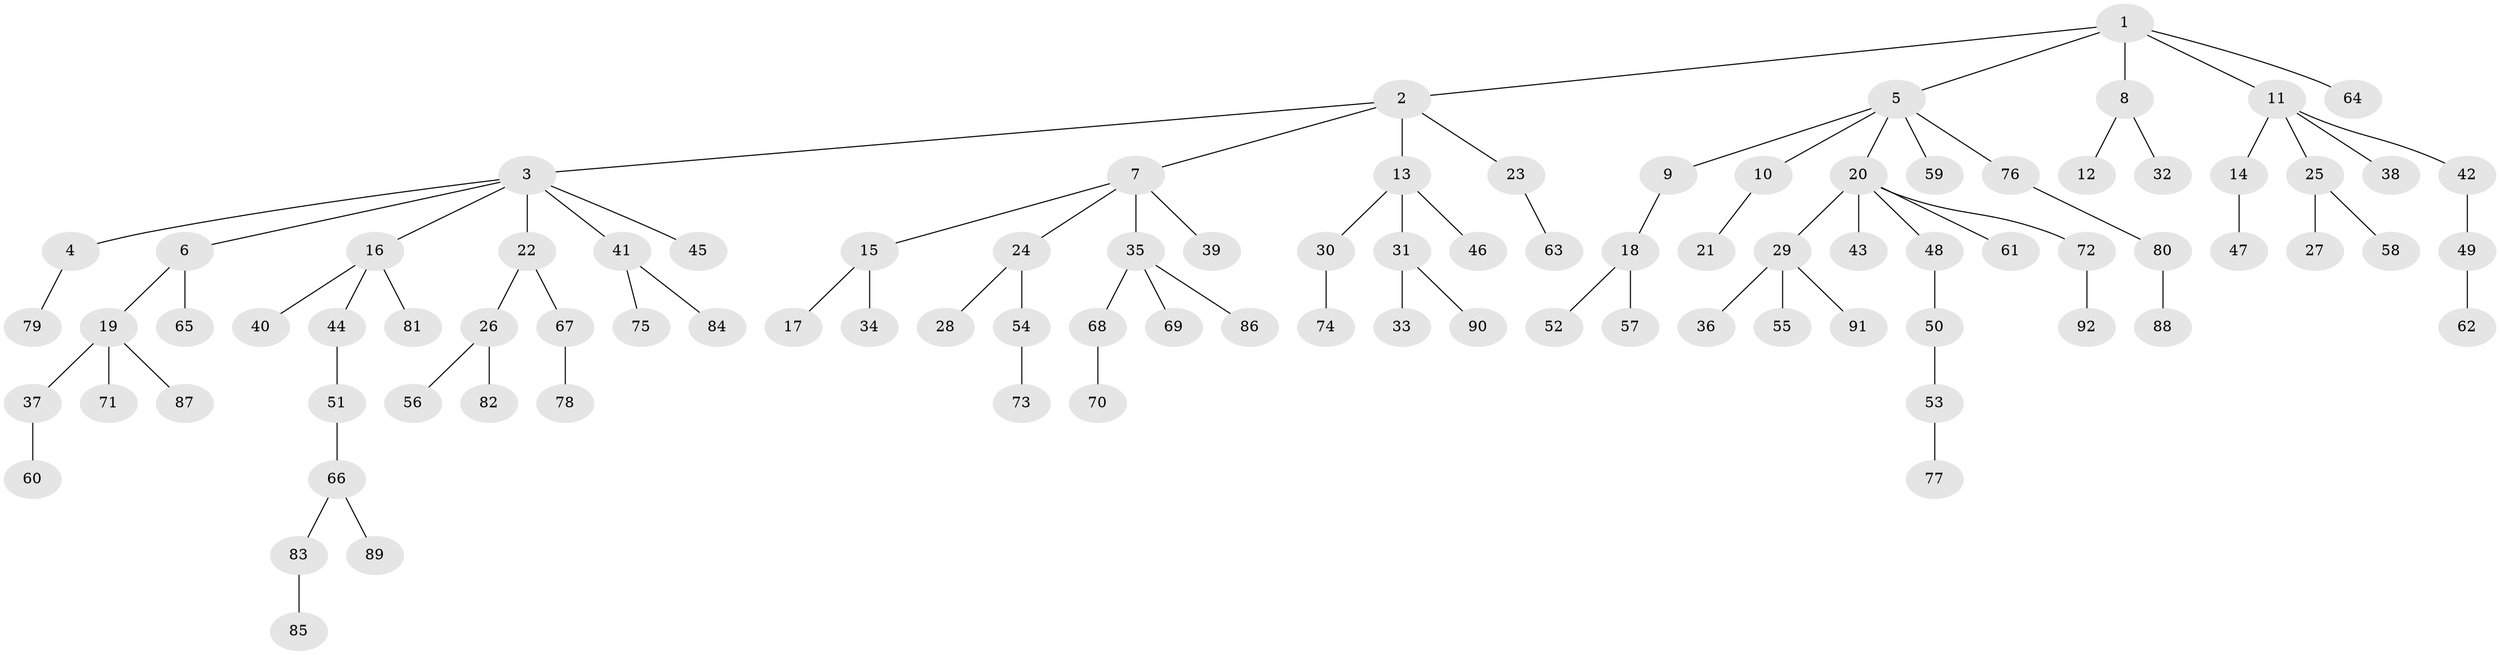 // coarse degree distribution, {8: 0.03125, 2: 0.21875, 6: 0.015625, 5: 0.046875, 1: 0.5625, 3: 0.109375, 4: 0.015625}
// Generated by graph-tools (version 1.1) at 2025/19/03/04/25 18:19:08]
// undirected, 92 vertices, 91 edges
graph export_dot {
graph [start="1"]
  node [color=gray90,style=filled];
  1;
  2;
  3;
  4;
  5;
  6;
  7;
  8;
  9;
  10;
  11;
  12;
  13;
  14;
  15;
  16;
  17;
  18;
  19;
  20;
  21;
  22;
  23;
  24;
  25;
  26;
  27;
  28;
  29;
  30;
  31;
  32;
  33;
  34;
  35;
  36;
  37;
  38;
  39;
  40;
  41;
  42;
  43;
  44;
  45;
  46;
  47;
  48;
  49;
  50;
  51;
  52;
  53;
  54;
  55;
  56;
  57;
  58;
  59;
  60;
  61;
  62;
  63;
  64;
  65;
  66;
  67;
  68;
  69;
  70;
  71;
  72;
  73;
  74;
  75;
  76;
  77;
  78;
  79;
  80;
  81;
  82;
  83;
  84;
  85;
  86;
  87;
  88;
  89;
  90;
  91;
  92;
  1 -- 2;
  1 -- 5;
  1 -- 8;
  1 -- 11;
  1 -- 64;
  2 -- 3;
  2 -- 7;
  2 -- 13;
  2 -- 23;
  3 -- 4;
  3 -- 6;
  3 -- 16;
  3 -- 22;
  3 -- 41;
  3 -- 45;
  4 -- 79;
  5 -- 9;
  5 -- 10;
  5 -- 20;
  5 -- 59;
  5 -- 76;
  6 -- 19;
  6 -- 65;
  7 -- 15;
  7 -- 24;
  7 -- 35;
  7 -- 39;
  8 -- 12;
  8 -- 32;
  9 -- 18;
  10 -- 21;
  11 -- 14;
  11 -- 25;
  11 -- 38;
  11 -- 42;
  13 -- 30;
  13 -- 31;
  13 -- 46;
  14 -- 47;
  15 -- 17;
  15 -- 34;
  16 -- 40;
  16 -- 44;
  16 -- 81;
  18 -- 52;
  18 -- 57;
  19 -- 37;
  19 -- 71;
  19 -- 87;
  20 -- 29;
  20 -- 43;
  20 -- 48;
  20 -- 61;
  20 -- 72;
  22 -- 26;
  22 -- 67;
  23 -- 63;
  24 -- 28;
  24 -- 54;
  25 -- 27;
  25 -- 58;
  26 -- 56;
  26 -- 82;
  29 -- 36;
  29 -- 55;
  29 -- 91;
  30 -- 74;
  31 -- 33;
  31 -- 90;
  35 -- 68;
  35 -- 69;
  35 -- 86;
  37 -- 60;
  41 -- 75;
  41 -- 84;
  42 -- 49;
  44 -- 51;
  48 -- 50;
  49 -- 62;
  50 -- 53;
  51 -- 66;
  53 -- 77;
  54 -- 73;
  66 -- 83;
  66 -- 89;
  67 -- 78;
  68 -- 70;
  72 -- 92;
  76 -- 80;
  80 -- 88;
  83 -- 85;
}
